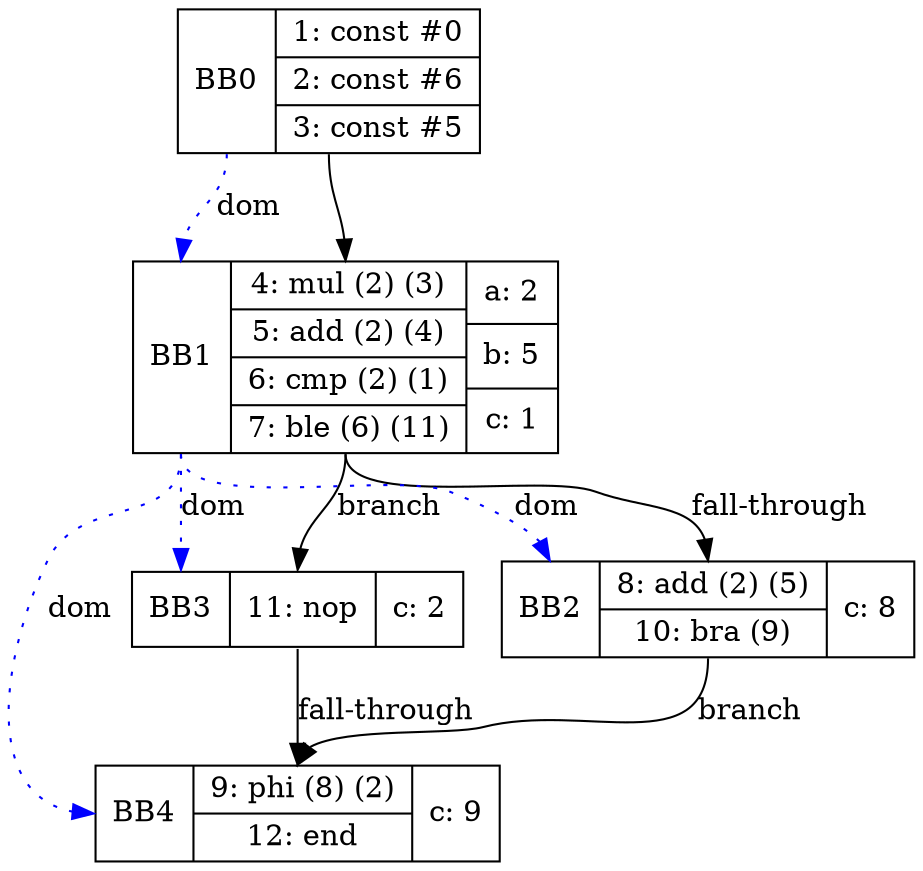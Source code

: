 digraph G {
bb0[shape=record, label="<b>BB0|{1: const #0|2: const #6|3: const #5}"];
bb1[shape=record, label="<b>BB1|{4: mul (2) (3)|5: add (2) (4)|6: cmp (2) (1)|7: ble (6) (11)} | {a: 2|b: 5|c: 1}"];
bb2[shape=record, label="<b>BB2|{8: add (2) (5)|10: bra (9)} | {c: 8}"];
bb3[shape=record, label="<b>BB3|{11: nop} | {c: 2}"];
bb4[shape=record, label="<b>BB4|{9: phi (8) (2)|12: end} | {c: 9}"];
bb0:s->bb1:n ;
bb1:s->bb2:n [label="fall-through"];bb1:s->bb3:n [label="branch"];
bb2:s->bb4:n [label="branch"];
bb3:s->bb4:n [label="fall-through"];
bb0:b->bb1:b [color=blue, style=dotted, label="dom"];
bb1:b->bb2:b [color=blue, style=dotted, label="dom"];
bb1:b->bb3:b [color=blue, style=dotted, label="dom"];
bb1:b->bb4:b [color=blue, style=dotted, label="dom"];
}

